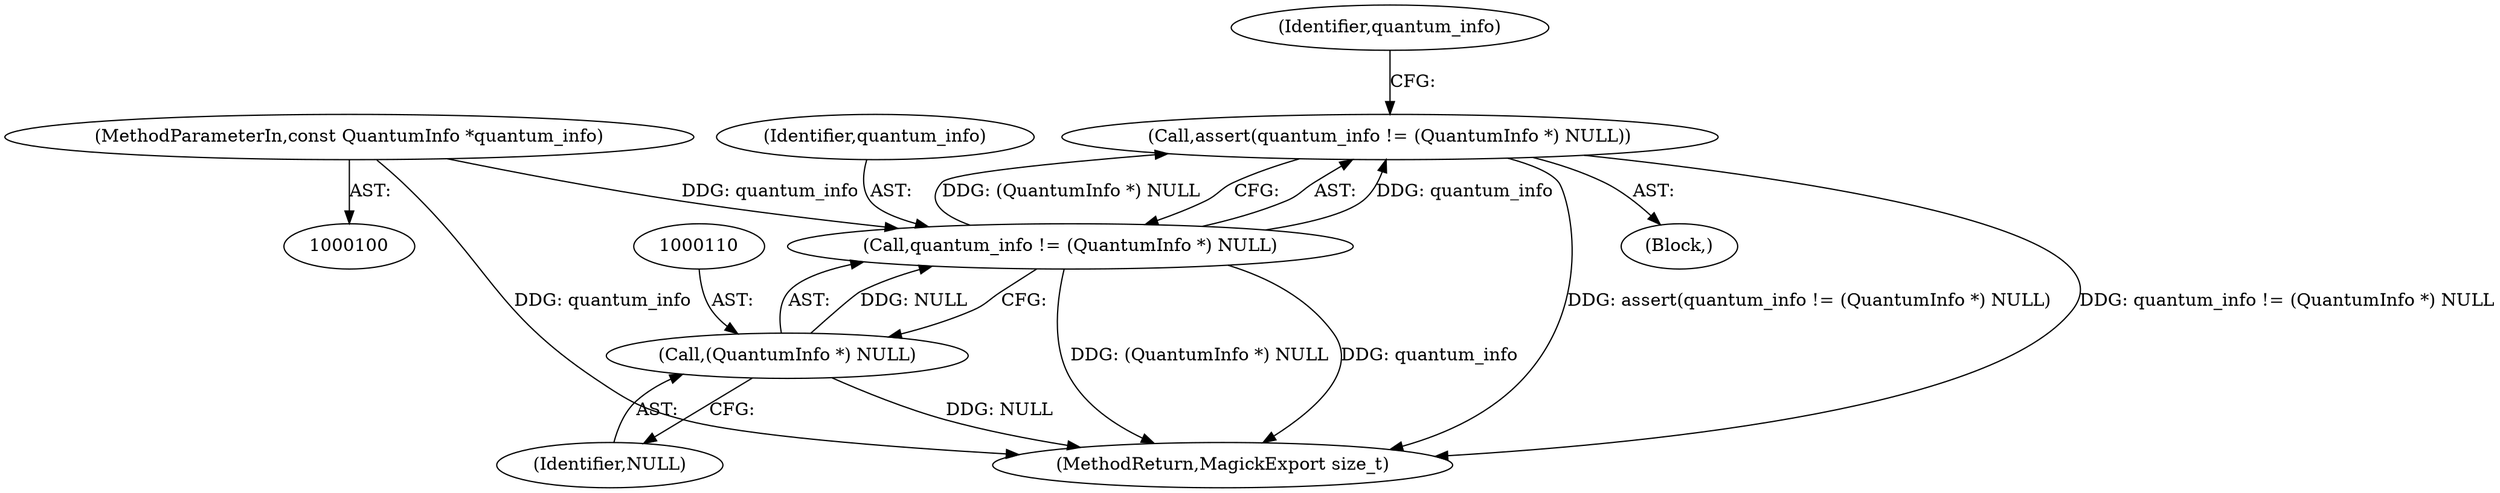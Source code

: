digraph "0_ImageMagick_c4e63ad30bc42da691f2b5f82a24516dd6b4dc70@API" {
"1000106" [label="(Call,assert(quantum_info != (QuantumInfo *) NULL))"];
"1000107" [label="(Call,quantum_info != (QuantumInfo *) NULL)"];
"1000102" [label="(MethodParameterIn,const QuantumInfo *quantum_info)"];
"1000109" [label="(Call,(QuantumInfo *) NULL)"];
"1000108" [label="(Identifier,quantum_info)"];
"1000115" [label="(Identifier,quantum_info)"];
"1000104" [label="(Block,)"];
"1000109" [label="(Call,(QuantumInfo *) NULL)"];
"1000102" [label="(MethodParameterIn,const QuantumInfo *quantum_info)"];
"1000209" [label="(MethodReturn,MagickExport size_t)"];
"1000111" [label="(Identifier,NULL)"];
"1000107" [label="(Call,quantum_info != (QuantumInfo *) NULL)"];
"1000106" [label="(Call,assert(quantum_info != (QuantumInfo *) NULL))"];
"1000106" -> "1000104"  [label="AST: "];
"1000106" -> "1000107"  [label="CFG: "];
"1000107" -> "1000106"  [label="AST: "];
"1000115" -> "1000106"  [label="CFG: "];
"1000106" -> "1000209"  [label="DDG: quantum_info != (QuantumInfo *) NULL"];
"1000106" -> "1000209"  [label="DDG: assert(quantum_info != (QuantumInfo *) NULL)"];
"1000107" -> "1000106"  [label="DDG: quantum_info"];
"1000107" -> "1000106"  [label="DDG: (QuantumInfo *) NULL"];
"1000107" -> "1000109"  [label="CFG: "];
"1000108" -> "1000107"  [label="AST: "];
"1000109" -> "1000107"  [label="AST: "];
"1000107" -> "1000209"  [label="DDG: quantum_info"];
"1000107" -> "1000209"  [label="DDG: (QuantumInfo *) NULL"];
"1000102" -> "1000107"  [label="DDG: quantum_info"];
"1000109" -> "1000107"  [label="DDG: NULL"];
"1000102" -> "1000100"  [label="AST: "];
"1000102" -> "1000209"  [label="DDG: quantum_info"];
"1000109" -> "1000111"  [label="CFG: "];
"1000110" -> "1000109"  [label="AST: "];
"1000111" -> "1000109"  [label="AST: "];
"1000109" -> "1000209"  [label="DDG: NULL"];
}
